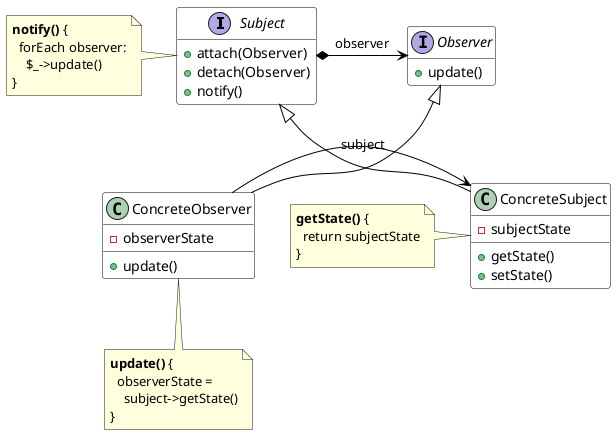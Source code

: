 @startuml
hide empty attributes
hide empty members
skinparam backgroundcolor White
skinparam class {
 ArrowColor Black
 BackgroundColor White
 BorderColor Black
}

interface Subject {
  +attach(Observer)
  +detach(Observer)
  +notify()
}
note left
<b>notify()</b> {
  forEach observer:
    $_->update()
}
end note

class ConcreteSubject {
  -subjectState
  +getState()
  +setState()
}
note left
<b>getState()</b> {
  return subjectState
}
end note

interface Observer {
  +update()
}

class ConcreteObserver {
  -observerState
  +update()
}
note bottom
<b>update()</b> {
  observerState =
    subject->getState()
}
end note

Subject <|-- ConcreteSubject
Observer <|-- ConcreteObserver

Subject *-right-> Observer : observer
ConcreteSubject <-left- ConcreteObserver : subject
@enduml
